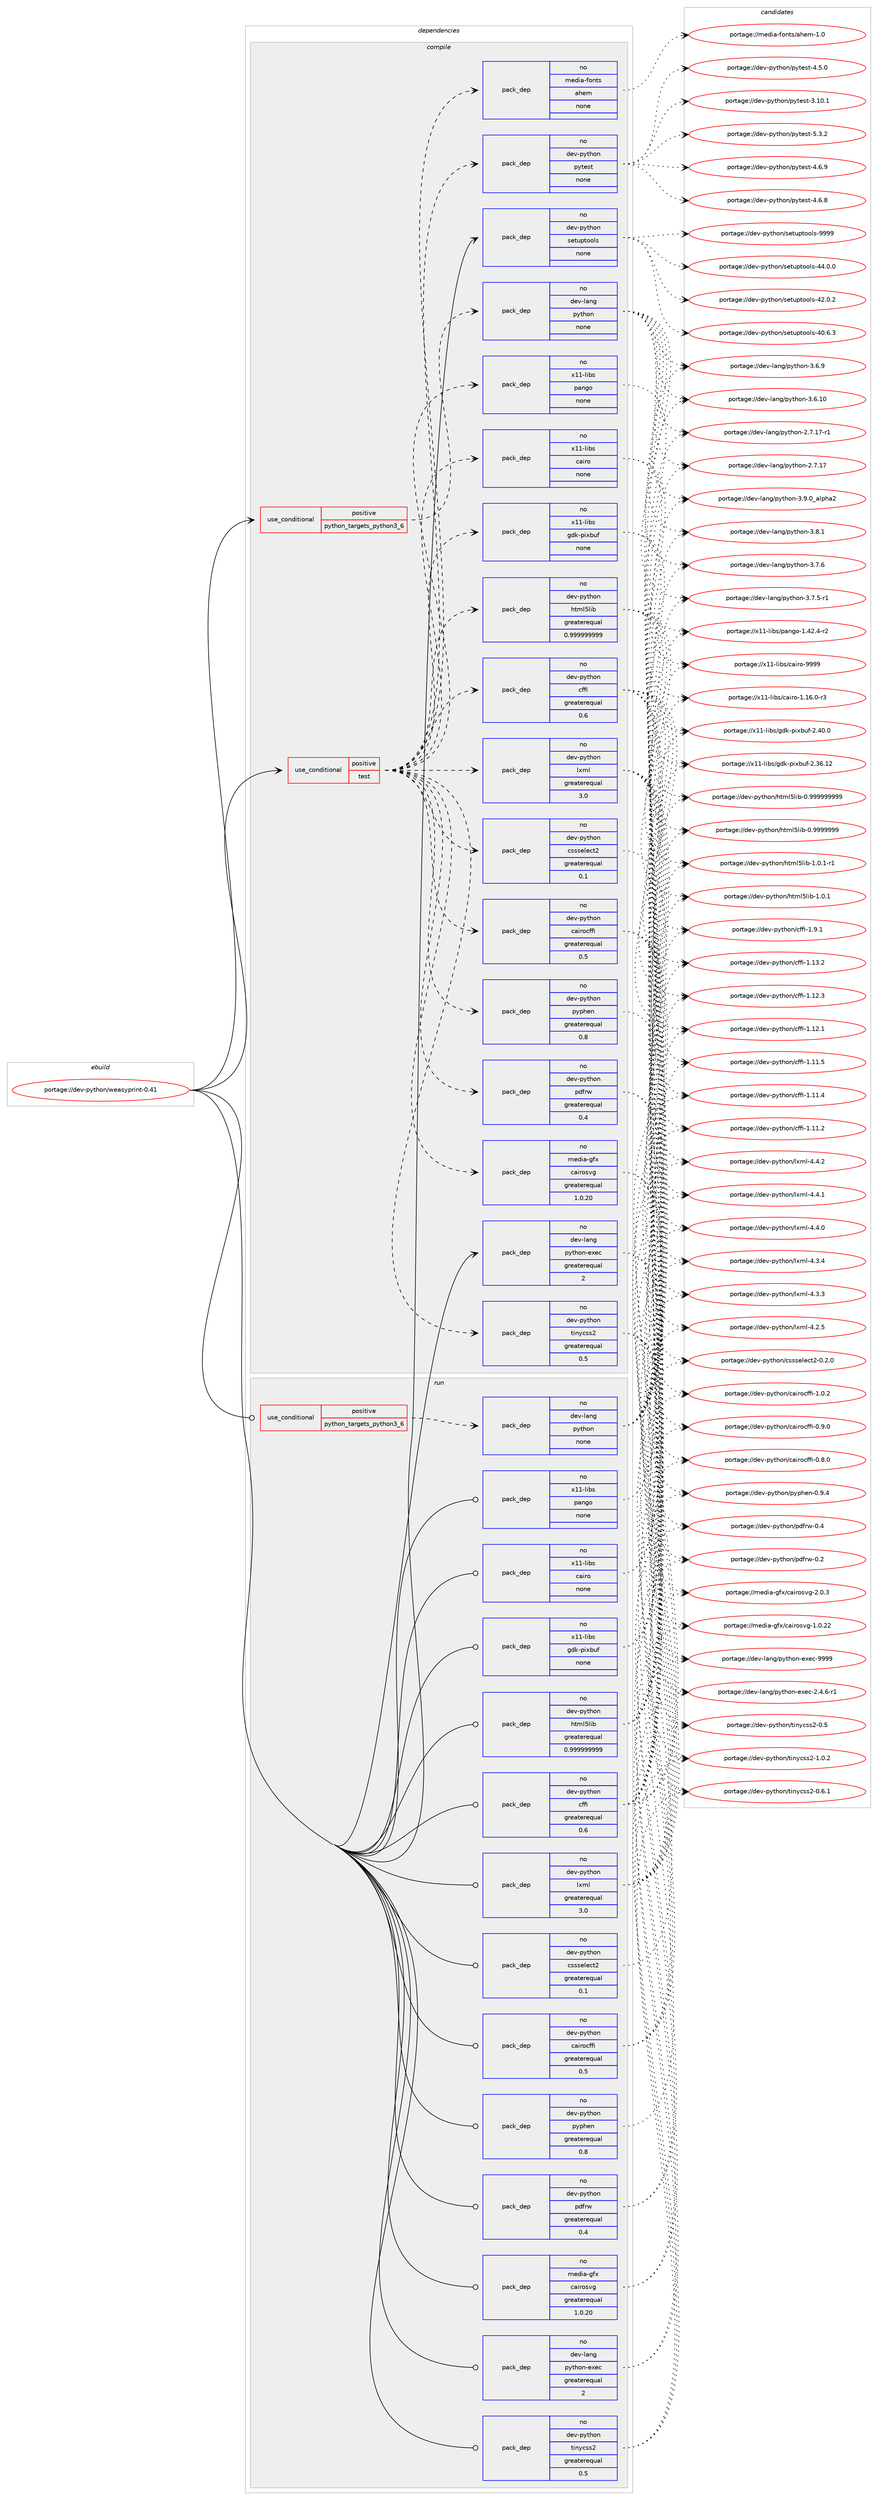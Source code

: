 digraph prolog {

# *************
# Graph options
# *************

newrank=true;
concentrate=true;
compound=true;
graph [rankdir=LR,fontname=Helvetica,fontsize=10,ranksep=1.5];#, ranksep=2.5, nodesep=0.2];
edge  [arrowhead=vee];
node  [fontname=Helvetica,fontsize=10];

# **********
# The ebuild
# **********

subgraph cluster_leftcol {
color=gray;
label=<<i>ebuild</i>>;
id [label="portage://dev-python/weasyprint-0.41", color=red, width=4, href="../dev-python/weasyprint-0.41.svg"];
}

# ****************
# The dependencies
# ****************

subgraph cluster_midcol {
color=gray;
label=<<i>dependencies</i>>;
subgraph cluster_compile {
fillcolor="#eeeeee";
style=filled;
label=<<i>compile</i>>;
subgraph cond103849 {
dependency418624 [label=<<TABLE BORDER="0" CELLBORDER="1" CELLSPACING="0" CELLPADDING="4"><TR><TD ROWSPAN="3" CELLPADDING="10">use_conditional</TD></TR><TR><TD>positive</TD></TR><TR><TD>python_targets_python3_6</TD></TR></TABLE>>, shape=none, color=red];
subgraph pack309894 {
dependency418625 [label=<<TABLE BORDER="0" CELLBORDER="1" CELLSPACING="0" CELLPADDING="4" WIDTH="220"><TR><TD ROWSPAN="6" CELLPADDING="30">pack_dep</TD></TR><TR><TD WIDTH="110">no</TD></TR><TR><TD>dev-lang</TD></TR><TR><TD>python</TD></TR><TR><TD>none</TD></TR><TR><TD></TD></TR></TABLE>>, shape=none, color=blue];
}
dependency418624:e -> dependency418625:w [weight=20,style="dashed",arrowhead="vee"];
}
id:e -> dependency418624:w [weight=20,style="solid",arrowhead="vee"];
subgraph cond103850 {
dependency418626 [label=<<TABLE BORDER="0" CELLBORDER="1" CELLSPACING="0" CELLPADDING="4"><TR><TD ROWSPAN="3" CELLPADDING="10">use_conditional</TD></TR><TR><TD>positive</TD></TR><TR><TD>test</TD></TR></TABLE>>, shape=none, color=red];
subgraph pack309895 {
dependency418627 [label=<<TABLE BORDER="0" CELLBORDER="1" CELLSPACING="0" CELLPADDING="4" WIDTH="220"><TR><TD ROWSPAN="6" CELLPADDING="30">pack_dep</TD></TR><TR><TD WIDTH="110">no</TD></TR><TR><TD>x11-libs</TD></TR><TR><TD>cairo</TD></TR><TR><TD>none</TD></TR><TR><TD></TD></TR></TABLE>>, shape=none, color=blue];
}
dependency418626:e -> dependency418627:w [weight=20,style="dashed",arrowhead="vee"];
subgraph pack309896 {
dependency418628 [label=<<TABLE BORDER="0" CELLBORDER="1" CELLSPACING="0" CELLPADDING="4" WIDTH="220"><TR><TD ROWSPAN="6" CELLPADDING="30">pack_dep</TD></TR><TR><TD WIDTH="110">no</TD></TR><TR><TD>x11-libs</TD></TR><TR><TD>gdk-pixbuf</TD></TR><TR><TD>none</TD></TR><TR><TD></TD></TR></TABLE>>, shape=none, color=blue];
}
dependency418626:e -> dependency418628:w [weight=20,style="dashed",arrowhead="vee"];
subgraph pack309897 {
dependency418629 [label=<<TABLE BORDER="0" CELLBORDER="1" CELLSPACING="0" CELLPADDING="4" WIDTH="220"><TR><TD ROWSPAN="6" CELLPADDING="30">pack_dep</TD></TR><TR><TD WIDTH="110">no</TD></TR><TR><TD>x11-libs</TD></TR><TR><TD>pango</TD></TR><TR><TD>none</TD></TR><TR><TD></TD></TR></TABLE>>, shape=none, color=blue];
}
dependency418626:e -> dependency418629:w [weight=20,style="dashed",arrowhead="vee"];
subgraph pack309898 {
dependency418630 [label=<<TABLE BORDER="0" CELLBORDER="1" CELLSPACING="0" CELLPADDING="4" WIDTH="220"><TR><TD ROWSPAN="6" CELLPADDING="30">pack_dep</TD></TR><TR><TD WIDTH="110">no</TD></TR><TR><TD>dev-python</TD></TR><TR><TD>cairocffi</TD></TR><TR><TD>greaterequal</TD></TR><TR><TD>0.5</TD></TR></TABLE>>, shape=none, color=blue];
}
dependency418626:e -> dependency418630:w [weight=20,style="dashed",arrowhead="vee"];
subgraph pack309899 {
dependency418631 [label=<<TABLE BORDER="0" CELLBORDER="1" CELLSPACING="0" CELLPADDING="4" WIDTH="220"><TR><TD ROWSPAN="6" CELLPADDING="30">pack_dep</TD></TR><TR><TD WIDTH="110">no</TD></TR><TR><TD>dev-python</TD></TR><TR><TD>cffi</TD></TR><TR><TD>greaterequal</TD></TR><TR><TD>0.6</TD></TR></TABLE>>, shape=none, color=blue];
}
dependency418626:e -> dependency418631:w [weight=20,style="dashed",arrowhead="vee"];
subgraph pack309900 {
dependency418632 [label=<<TABLE BORDER="0" CELLBORDER="1" CELLSPACING="0" CELLPADDING="4" WIDTH="220"><TR><TD ROWSPAN="6" CELLPADDING="30">pack_dep</TD></TR><TR><TD WIDTH="110">no</TD></TR><TR><TD>dev-python</TD></TR><TR><TD>cssselect2</TD></TR><TR><TD>greaterequal</TD></TR><TR><TD>0.1</TD></TR></TABLE>>, shape=none, color=blue];
}
dependency418626:e -> dependency418632:w [weight=20,style="dashed",arrowhead="vee"];
subgraph pack309901 {
dependency418633 [label=<<TABLE BORDER="0" CELLBORDER="1" CELLSPACING="0" CELLPADDING="4" WIDTH="220"><TR><TD ROWSPAN="6" CELLPADDING="30">pack_dep</TD></TR><TR><TD WIDTH="110">no</TD></TR><TR><TD>dev-python</TD></TR><TR><TD>html5lib</TD></TR><TR><TD>greaterequal</TD></TR><TR><TD>0.999999999</TD></TR></TABLE>>, shape=none, color=blue];
}
dependency418626:e -> dependency418633:w [weight=20,style="dashed",arrowhead="vee"];
subgraph pack309902 {
dependency418634 [label=<<TABLE BORDER="0" CELLBORDER="1" CELLSPACING="0" CELLPADDING="4" WIDTH="220"><TR><TD ROWSPAN="6" CELLPADDING="30">pack_dep</TD></TR><TR><TD WIDTH="110">no</TD></TR><TR><TD>dev-python</TD></TR><TR><TD>lxml</TD></TR><TR><TD>greaterequal</TD></TR><TR><TD>3.0</TD></TR></TABLE>>, shape=none, color=blue];
}
dependency418626:e -> dependency418634:w [weight=20,style="dashed",arrowhead="vee"];
subgraph pack309903 {
dependency418635 [label=<<TABLE BORDER="0" CELLBORDER="1" CELLSPACING="0" CELLPADDING="4" WIDTH="220"><TR><TD ROWSPAN="6" CELLPADDING="30">pack_dep</TD></TR><TR><TD WIDTH="110">no</TD></TR><TR><TD>dev-python</TD></TR><TR><TD>pyphen</TD></TR><TR><TD>greaterequal</TD></TR><TR><TD>0.8</TD></TR></TABLE>>, shape=none, color=blue];
}
dependency418626:e -> dependency418635:w [weight=20,style="dashed",arrowhead="vee"];
subgraph pack309904 {
dependency418636 [label=<<TABLE BORDER="0" CELLBORDER="1" CELLSPACING="0" CELLPADDING="4" WIDTH="220"><TR><TD ROWSPAN="6" CELLPADDING="30">pack_dep</TD></TR><TR><TD WIDTH="110">no</TD></TR><TR><TD>dev-python</TD></TR><TR><TD>tinycss2</TD></TR><TR><TD>greaterequal</TD></TR><TR><TD>0.5</TD></TR></TABLE>>, shape=none, color=blue];
}
dependency418626:e -> dependency418636:w [weight=20,style="dashed",arrowhead="vee"];
subgraph pack309905 {
dependency418637 [label=<<TABLE BORDER="0" CELLBORDER="1" CELLSPACING="0" CELLPADDING="4" WIDTH="220"><TR><TD ROWSPAN="6" CELLPADDING="30">pack_dep</TD></TR><TR><TD WIDTH="110">no</TD></TR><TR><TD>media-gfx</TD></TR><TR><TD>cairosvg</TD></TR><TR><TD>greaterequal</TD></TR><TR><TD>1.0.20</TD></TR></TABLE>>, shape=none, color=blue];
}
dependency418626:e -> dependency418637:w [weight=20,style="dashed",arrowhead="vee"];
subgraph pack309906 {
dependency418638 [label=<<TABLE BORDER="0" CELLBORDER="1" CELLSPACING="0" CELLPADDING="4" WIDTH="220"><TR><TD ROWSPAN="6" CELLPADDING="30">pack_dep</TD></TR><TR><TD WIDTH="110">no</TD></TR><TR><TD>dev-python</TD></TR><TR><TD>pdfrw</TD></TR><TR><TD>greaterequal</TD></TR><TR><TD>0.4</TD></TR></TABLE>>, shape=none, color=blue];
}
dependency418626:e -> dependency418638:w [weight=20,style="dashed",arrowhead="vee"];
subgraph pack309907 {
dependency418639 [label=<<TABLE BORDER="0" CELLBORDER="1" CELLSPACING="0" CELLPADDING="4" WIDTH="220"><TR><TD ROWSPAN="6" CELLPADDING="30">pack_dep</TD></TR><TR><TD WIDTH="110">no</TD></TR><TR><TD>dev-python</TD></TR><TR><TD>pytest</TD></TR><TR><TD>none</TD></TR><TR><TD></TD></TR></TABLE>>, shape=none, color=blue];
}
dependency418626:e -> dependency418639:w [weight=20,style="dashed",arrowhead="vee"];
subgraph pack309908 {
dependency418640 [label=<<TABLE BORDER="0" CELLBORDER="1" CELLSPACING="0" CELLPADDING="4" WIDTH="220"><TR><TD ROWSPAN="6" CELLPADDING="30">pack_dep</TD></TR><TR><TD WIDTH="110">no</TD></TR><TR><TD>media-fonts</TD></TR><TR><TD>ahem</TD></TR><TR><TD>none</TD></TR><TR><TD></TD></TR></TABLE>>, shape=none, color=blue];
}
dependency418626:e -> dependency418640:w [weight=20,style="dashed",arrowhead="vee"];
}
id:e -> dependency418626:w [weight=20,style="solid",arrowhead="vee"];
subgraph pack309909 {
dependency418641 [label=<<TABLE BORDER="0" CELLBORDER="1" CELLSPACING="0" CELLPADDING="4" WIDTH="220"><TR><TD ROWSPAN="6" CELLPADDING="30">pack_dep</TD></TR><TR><TD WIDTH="110">no</TD></TR><TR><TD>dev-lang</TD></TR><TR><TD>python-exec</TD></TR><TR><TD>greaterequal</TD></TR><TR><TD>2</TD></TR></TABLE>>, shape=none, color=blue];
}
id:e -> dependency418641:w [weight=20,style="solid",arrowhead="vee"];
subgraph pack309910 {
dependency418642 [label=<<TABLE BORDER="0" CELLBORDER="1" CELLSPACING="0" CELLPADDING="4" WIDTH="220"><TR><TD ROWSPAN="6" CELLPADDING="30">pack_dep</TD></TR><TR><TD WIDTH="110">no</TD></TR><TR><TD>dev-python</TD></TR><TR><TD>setuptools</TD></TR><TR><TD>none</TD></TR><TR><TD></TD></TR></TABLE>>, shape=none, color=blue];
}
id:e -> dependency418642:w [weight=20,style="solid",arrowhead="vee"];
}
subgraph cluster_compileandrun {
fillcolor="#eeeeee";
style=filled;
label=<<i>compile and run</i>>;
}
subgraph cluster_run {
fillcolor="#eeeeee";
style=filled;
label=<<i>run</i>>;
subgraph cond103851 {
dependency418643 [label=<<TABLE BORDER="0" CELLBORDER="1" CELLSPACING="0" CELLPADDING="4"><TR><TD ROWSPAN="3" CELLPADDING="10">use_conditional</TD></TR><TR><TD>positive</TD></TR><TR><TD>python_targets_python3_6</TD></TR></TABLE>>, shape=none, color=red];
subgraph pack309911 {
dependency418644 [label=<<TABLE BORDER="0" CELLBORDER="1" CELLSPACING="0" CELLPADDING="4" WIDTH="220"><TR><TD ROWSPAN="6" CELLPADDING="30">pack_dep</TD></TR><TR><TD WIDTH="110">no</TD></TR><TR><TD>dev-lang</TD></TR><TR><TD>python</TD></TR><TR><TD>none</TD></TR><TR><TD></TD></TR></TABLE>>, shape=none, color=blue];
}
dependency418643:e -> dependency418644:w [weight=20,style="dashed",arrowhead="vee"];
}
id:e -> dependency418643:w [weight=20,style="solid",arrowhead="odot"];
subgraph pack309912 {
dependency418645 [label=<<TABLE BORDER="0" CELLBORDER="1" CELLSPACING="0" CELLPADDING="4" WIDTH="220"><TR><TD ROWSPAN="6" CELLPADDING="30">pack_dep</TD></TR><TR><TD WIDTH="110">no</TD></TR><TR><TD>dev-lang</TD></TR><TR><TD>python-exec</TD></TR><TR><TD>greaterequal</TD></TR><TR><TD>2</TD></TR></TABLE>>, shape=none, color=blue];
}
id:e -> dependency418645:w [weight=20,style="solid",arrowhead="odot"];
subgraph pack309913 {
dependency418646 [label=<<TABLE BORDER="0" CELLBORDER="1" CELLSPACING="0" CELLPADDING="4" WIDTH="220"><TR><TD ROWSPAN="6" CELLPADDING="30">pack_dep</TD></TR><TR><TD WIDTH="110">no</TD></TR><TR><TD>dev-python</TD></TR><TR><TD>cairocffi</TD></TR><TR><TD>greaterequal</TD></TR><TR><TD>0.5</TD></TR></TABLE>>, shape=none, color=blue];
}
id:e -> dependency418646:w [weight=20,style="solid",arrowhead="odot"];
subgraph pack309914 {
dependency418647 [label=<<TABLE BORDER="0" CELLBORDER="1" CELLSPACING="0" CELLPADDING="4" WIDTH="220"><TR><TD ROWSPAN="6" CELLPADDING="30">pack_dep</TD></TR><TR><TD WIDTH="110">no</TD></TR><TR><TD>dev-python</TD></TR><TR><TD>cffi</TD></TR><TR><TD>greaterequal</TD></TR><TR><TD>0.6</TD></TR></TABLE>>, shape=none, color=blue];
}
id:e -> dependency418647:w [weight=20,style="solid",arrowhead="odot"];
subgraph pack309915 {
dependency418648 [label=<<TABLE BORDER="0" CELLBORDER="1" CELLSPACING="0" CELLPADDING="4" WIDTH="220"><TR><TD ROWSPAN="6" CELLPADDING="30">pack_dep</TD></TR><TR><TD WIDTH="110">no</TD></TR><TR><TD>dev-python</TD></TR><TR><TD>cssselect2</TD></TR><TR><TD>greaterequal</TD></TR><TR><TD>0.1</TD></TR></TABLE>>, shape=none, color=blue];
}
id:e -> dependency418648:w [weight=20,style="solid",arrowhead="odot"];
subgraph pack309916 {
dependency418649 [label=<<TABLE BORDER="0" CELLBORDER="1" CELLSPACING="0" CELLPADDING="4" WIDTH="220"><TR><TD ROWSPAN="6" CELLPADDING="30">pack_dep</TD></TR><TR><TD WIDTH="110">no</TD></TR><TR><TD>dev-python</TD></TR><TR><TD>html5lib</TD></TR><TR><TD>greaterequal</TD></TR><TR><TD>0.999999999</TD></TR></TABLE>>, shape=none, color=blue];
}
id:e -> dependency418649:w [weight=20,style="solid",arrowhead="odot"];
subgraph pack309917 {
dependency418650 [label=<<TABLE BORDER="0" CELLBORDER="1" CELLSPACING="0" CELLPADDING="4" WIDTH="220"><TR><TD ROWSPAN="6" CELLPADDING="30">pack_dep</TD></TR><TR><TD WIDTH="110">no</TD></TR><TR><TD>dev-python</TD></TR><TR><TD>lxml</TD></TR><TR><TD>greaterequal</TD></TR><TR><TD>3.0</TD></TR></TABLE>>, shape=none, color=blue];
}
id:e -> dependency418650:w [weight=20,style="solid",arrowhead="odot"];
subgraph pack309918 {
dependency418651 [label=<<TABLE BORDER="0" CELLBORDER="1" CELLSPACING="0" CELLPADDING="4" WIDTH="220"><TR><TD ROWSPAN="6" CELLPADDING="30">pack_dep</TD></TR><TR><TD WIDTH="110">no</TD></TR><TR><TD>dev-python</TD></TR><TR><TD>pdfrw</TD></TR><TR><TD>greaterequal</TD></TR><TR><TD>0.4</TD></TR></TABLE>>, shape=none, color=blue];
}
id:e -> dependency418651:w [weight=20,style="solid",arrowhead="odot"];
subgraph pack309919 {
dependency418652 [label=<<TABLE BORDER="0" CELLBORDER="1" CELLSPACING="0" CELLPADDING="4" WIDTH="220"><TR><TD ROWSPAN="6" CELLPADDING="30">pack_dep</TD></TR><TR><TD WIDTH="110">no</TD></TR><TR><TD>dev-python</TD></TR><TR><TD>pyphen</TD></TR><TR><TD>greaterequal</TD></TR><TR><TD>0.8</TD></TR></TABLE>>, shape=none, color=blue];
}
id:e -> dependency418652:w [weight=20,style="solid",arrowhead="odot"];
subgraph pack309920 {
dependency418653 [label=<<TABLE BORDER="0" CELLBORDER="1" CELLSPACING="0" CELLPADDING="4" WIDTH="220"><TR><TD ROWSPAN="6" CELLPADDING="30">pack_dep</TD></TR><TR><TD WIDTH="110">no</TD></TR><TR><TD>dev-python</TD></TR><TR><TD>tinycss2</TD></TR><TR><TD>greaterequal</TD></TR><TR><TD>0.5</TD></TR></TABLE>>, shape=none, color=blue];
}
id:e -> dependency418653:w [weight=20,style="solid",arrowhead="odot"];
subgraph pack309921 {
dependency418654 [label=<<TABLE BORDER="0" CELLBORDER="1" CELLSPACING="0" CELLPADDING="4" WIDTH="220"><TR><TD ROWSPAN="6" CELLPADDING="30">pack_dep</TD></TR><TR><TD WIDTH="110">no</TD></TR><TR><TD>media-gfx</TD></TR><TR><TD>cairosvg</TD></TR><TR><TD>greaterequal</TD></TR><TR><TD>1.0.20</TD></TR></TABLE>>, shape=none, color=blue];
}
id:e -> dependency418654:w [weight=20,style="solid",arrowhead="odot"];
subgraph pack309922 {
dependency418655 [label=<<TABLE BORDER="0" CELLBORDER="1" CELLSPACING="0" CELLPADDING="4" WIDTH="220"><TR><TD ROWSPAN="6" CELLPADDING="30">pack_dep</TD></TR><TR><TD WIDTH="110">no</TD></TR><TR><TD>x11-libs</TD></TR><TR><TD>cairo</TD></TR><TR><TD>none</TD></TR><TR><TD></TD></TR></TABLE>>, shape=none, color=blue];
}
id:e -> dependency418655:w [weight=20,style="solid",arrowhead="odot"];
subgraph pack309923 {
dependency418656 [label=<<TABLE BORDER="0" CELLBORDER="1" CELLSPACING="0" CELLPADDING="4" WIDTH="220"><TR><TD ROWSPAN="6" CELLPADDING="30">pack_dep</TD></TR><TR><TD WIDTH="110">no</TD></TR><TR><TD>x11-libs</TD></TR><TR><TD>gdk-pixbuf</TD></TR><TR><TD>none</TD></TR><TR><TD></TD></TR></TABLE>>, shape=none, color=blue];
}
id:e -> dependency418656:w [weight=20,style="solid",arrowhead="odot"];
subgraph pack309924 {
dependency418657 [label=<<TABLE BORDER="0" CELLBORDER="1" CELLSPACING="0" CELLPADDING="4" WIDTH="220"><TR><TD ROWSPAN="6" CELLPADDING="30">pack_dep</TD></TR><TR><TD WIDTH="110">no</TD></TR><TR><TD>x11-libs</TD></TR><TR><TD>pango</TD></TR><TR><TD>none</TD></TR><TR><TD></TD></TR></TABLE>>, shape=none, color=blue];
}
id:e -> dependency418657:w [weight=20,style="solid",arrowhead="odot"];
}
}

# **************
# The candidates
# **************

subgraph cluster_choices {
rank=same;
color=gray;
label=<<i>candidates</i>>;

subgraph choice309894 {
color=black;
nodesep=1;
choice10010111845108971101034711212111610411111045514657464895971081121049750 [label="portage://dev-lang/python-3.9.0_alpha2", color=red, width=4,href="../dev-lang/python-3.9.0_alpha2.svg"];
choice100101118451089711010347112121116104111110455146564649 [label="portage://dev-lang/python-3.8.1", color=red, width=4,href="../dev-lang/python-3.8.1.svg"];
choice100101118451089711010347112121116104111110455146554654 [label="portage://dev-lang/python-3.7.6", color=red, width=4,href="../dev-lang/python-3.7.6.svg"];
choice1001011184510897110103471121211161041111104551465546534511449 [label="portage://dev-lang/python-3.7.5-r1", color=red, width=4,href="../dev-lang/python-3.7.5-r1.svg"];
choice100101118451089711010347112121116104111110455146544657 [label="portage://dev-lang/python-3.6.9", color=red, width=4,href="../dev-lang/python-3.6.9.svg"];
choice10010111845108971101034711212111610411111045514654464948 [label="portage://dev-lang/python-3.6.10", color=red, width=4,href="../dev-lang/python-3.6.10.svg"];
choice100101118451089711010347112121116104111110455046554649554511449 [label="portage://dev-lang/python-2.7.17-r1", color=red, width=4,href="../dev-lang/python-2.7.17-r1.svg"];
choice10010111845108971101034711212111610411111045504655464955 [label="portage://dev-lang/python-2.7.17", color=red, width=4,href="../dev-lang/python-2.7.17.svg"];
dependency418625:e -> choice10010111845108971101034711212111610411111045514657464895971081121049750:w [style=dotted,weight="100"];
dependency418625:e -> choice100101118451089711010347112121116104111110455146564649:w [style=dotted,weight="100"];
dependency418625:e -> choice100101118451089711010347112121116104111110455146554654:w [style=dotted,weight="100"];
dependency418625:e -> choice1001011184510897110103471121211161041111104551465546534511449:w [style=dotted,weight="100"];
dependency418625:e -> choice100101118451089711010347112121116104111110455146544657:w [style=dotted,weight="100"];
dependency418625:e -> choice10010111845108971101034711212111610411111045514654464948:w [style=dotted,weight="100"];
dependency418625:e -> choice100101118451089711010347112121116104111110455046554649554511449:w [style=dotted,weight="100"];
dependency418625:e -> choice10010111845108971101034711212111610411111045504655464955:w [style=dotted,weight="100"];
}
subgraph choice309895 {
color=black;
nodesep=1;
choice120494945108105981154799971051141114557575757 [label="portage://x11-libs/cairo-9999", color=red, width=4,href="../x11-libs/cairo-9999.svg"];
choice12049494510810598115479997105114111454946495446484511451 [label="portage://x11-libs/cairo-1.16.0-r3", color=red, width=4,href="../x11-libs/cairo-1.16.0-r3.svg"];
dependency418627:e -> choice120494945108105981154799971051141114557575757:w [style=dotted,weight="100"];
dependency418627:e -> choice12049494510810598115479997105114111454946495446484511451:w [style=dotted,weight="100"];
}
subgraph choice309896 {
color=black;
nodesep=1;
choice1204949451081059811547103100107451121051209811710245504652484648 [label="portage://x11-libs/gdk-pixbuf-2.40.0", color=red, width=4,href="../x11-libs/gdk-pixbuf-2.40.0.svg"];
choice120494945108105981154710310010745112105120981171024550465154464950 [label="portage://x11-libs/gdk-pixbuf-2.36.12", color=red, width=4,href="../x11-libs/gdk-pixbuf-2.36.12.svg"];
dependency418628:e -> choice1204949451081059811547103100107451121051209811710245504652484648:w [style=dotted,weight="100"];
dependency418628:e -> choice120494945108105981154710310010745112105120981171024550465154464950:w [style=dotted,weight="100"];
}
subgraph choice309897 {
color=black;
nodesep=1;
choice120494945108105981154711297110103111454946525046524511450 [label="portage://x11-libs/pango-1.42.4-r2", color=red, width=4,href="../x11-libs/pango-1.42.4-r2.svg"];
dependency418629:e -> choice120494945108105981154711297110103111454946525046524511450:w [style=dotted,weight="100"];
}
subgraph choice309898 {
color=black;
nodesep=1;
choice1001011184511212111610411111047999710511411199102102105454946484650 [label="portage://dev-python/cairocffi-1.0.2", color=red, width=4,href="../dev-python/cairocffi-1.0.2.svg"];
choice1001011184511212111610411111047999710511411199102102105454846574648 [label="portage://dev-python/cairocffi-0.9.0", color=red, width=4,href="../dev-python/cairocffi-0.9.0.svg"];
choice1001011184511212111610411111047999710511411199102102105454846564648 [label="portage://dev-python/cairocffi-0.8.0", color=red, width=4,href="../dev-python/cairocffi-0.8.0.svg"];
dependency418630:e -> choice1001011184511212111610411111047999710511411199102102105454946484650:w [style=dotted,weight="100"];
dependency418630:e -> choice1001011184511212111610411111047999710511411199102102105454846574648:w [style=dotted,weight="100"];
dependency418630:e -> choice1001011184511212111610411111047999710511411199102102105454846564648:w [style=dotted,weight="100"];
}
subgraph choice309899 {
color=black;
nodesep=1;
choice100101118451121211161041111104799102102105454946574649 [label="portage://dev-python/cffi-1.9.1", color=red, width=4,href="../dev-python/cffi-1.9.1.svg"];
choice10010111845112121116104111110479910210210545494649514650 [label="portage://dev-python/cffi-1.13.2", color=red, width=4,href="../dev-python/cffi-1.13.2.svg"];
choice10010111845112121116104111110479910210210545494649504651 [label="portage://dev-python/cffi-1.12.3", color=red, width=4,href="../dev-python/cffi-1.12.3.svg"];
choice10010111845112121116104111110479910210210545494649504649 [label="portage://dev-python/cffi-1.12.1", color=red, width=4,href="../dev-python/cffi-1.12.1.svg"];
choice10010111845112121116104111110479910210210545494649494653 [label="portage://dev-python/cffi-1.11.5", color=red, width=4,href="../dev-python/cffi-1.11.5.svg"];
choice10010111845112121116104111110479910210210545494649494652 [label="portage://dev-python/cffi-1.11.4", color=red, width=4,href="../dev-python/cffi-1.11.4.svg"];
choice10010111845112121116104111110479910210210545494649494650 [label="portage://dev-python/cffi-1.11.2", color=red, width=4,href="../dev-python/cffi-1.11.2.svg"];
dependency418631:e -> choice100101118451121211161041111104799102102105454946574649:w [style=dotted,weight="100"];
dependency418631:e -> choice10010111845112121116104111110479910210210545494649514650:w [style=dotted,weight="100"];
dependency418631:e -> choice10010111845112121116104111110479910210210545494649504651:w [style=dotted,weight="100"];
dependency418631:e -> choice10010111845112121116104111110479910210210545494649504649:w [style=dotted,weight="100"];
dependency418631:e -> choice10010111845112121116104111110479910210210545494649494653:w [style=dotted,weight="100"];
dependency418631:e -> choice10010111845112121116104111110479910210210545494649494652:w [style=dotted,weight="100"];
dependency418631:e -> choice10010111845112121116104111110479910210210545494649494650:w [style=dotted,weight="100"];
}
subgraph choice309900 {
color=black;
nodesep=1;
choice1001011184511212111610411111047991151151151011081019911650454846504648 [label="portage://dev-python/cssselect2-0.2.0", color=red, width=4,href="../dev-python/cssselect2-0.2.0.svg"];
dependency418632:e -> choice1001011184511212111610411111047991151151151011081019911650454846504648:w [style=dotted,weight="100"];
}
subgraph choice309901 {
color=black;
nodesep=1;
choice100101118451121211161041111104710411610910853108105984549464846494511449 [label="portage://dev-python/html5lib-1.0.1-r1", color=red, width=4,href="../dev-python/html5lib-1.0.1-r1.svg"];
choice10010111845112121116104111110471041161091085310810598454946484649 [label="portage://dev-python/html5lib-1.0.1", color=red, width=4,href="../dev-python/html5lib-1.0.1.svg"];
choice10010111845112121116104111110471041161091085310810598454846575757575757575757 [label="portage://dev-python/html5lib-0.999999999", color=red, width=4,href="../dev-python/html5lib-0.999999999.svg"];
choice1001011184511212111610411111047104116109108531081059845484657575757575757 [label="portage://dev-python/html5lib-0.9999999", color=red, width=4,href="../dev-python/html5lib-0.9999999.svg"];
dependency418633:e -> choice100101118451121211161041111104710411610910853108105984549464846494511449:w [style=dotted,weight="100"];
dependency418633:e -> choice10010111845112121116104111110471041161091085310810598454946484649:w [style=dotted,weight="100"];
dependency418633:e -> choice10010111845112121116104111110471041161091085310810598454846575757575757575757:w [style=dotted,weight="100"];
dependency418633:e -> choice1001011184511212111610411111047104116109108531081059845484657575757575757:w [style=dotted,weight="100"];
}
subgraph choice309902 {
color=black;
nodesep=1;
choice1001011184511212111610411111047108120109108455246524650 [label="portage://dev-python/lxml-4.4.2", color=red, width=4,href="../dev-python/lxml-4.4.2.svg"];
choice1001011184511212111610411111047108120109108455246524649 [label="portage://dev-python/lxml-4.4.1", color=red, width=4,href="../dev-python/lxml-4.4.1.svg"];
choice1001011184511212111610411111047108120109108455246524648 [label="portage://dev-python/lxml-4.4.0", color=red, width=4,href="../dev-python/lxml-4.4.0.svg"];
choice1001011184511212111610411111047108120109108455246514652 [label="portage://dev-python/lxml-4.3.4", color=red, width=4,href="../dev-python/lxml-4.3.4.svg"];
choice1001011184511212111610411111047108120109108455246514651 [label="portage://dev-python/lxml-4.3.3", color=red, width=4,href="../dev-python/lxml-4.3.3.svg"];
choice1001011184511212111610411111047108120109108455246504653 [label="portage://dev-python/lxml-4.2.5", color=red, width=4,href="../dev-python/lxml-4.2.5.svg"];
dependency418634:e -> choice1001011184511212111610411111047108120109108455246524650:w [style=dotted,weight="100"];
dependency418634:e -> choice1001011184511212111610411111047108120109108455246524649:w [style=dotted,weight="100"];
dependency418634:e -> choice1001011184511212111610411111047108120109108455246524648:w [style=dotted,weight="100"];
dependency418634:e -> choice1001011184511212111610411111047108120109108455246514652:w [style=dotted,weight="100"];
dependency418634:e -> choice1001011184511212111610411111047108120109108455246514651:w [style=dotted,weight="100"];
dependency418634:e -> choice1001011184511212111610411111047108120109108455246504653:w [style=dotted,weight="100"];
}
subgraph choice309903 {
color=black;
nodesep=1;
choice1001011184511212111610411111047112121112104101110454846574652 [label="portage://dev-python/pyphen-0.9.4", color=red, width=4,href="../dev-python/pyphen-0.9.4.svg"];
dependency418635:e -> choice1001011184511212111610411111047112121112104101110454846574652:w [style=dotted,weight="100"];
}
subgraph choice309904 {
color=black;
nodesep=1;
choice10010111845112121116104111110471161051101219911511550454946484650 [label="portage://dev-python/tinycss2-1.0.2", color=red, width=4,href="../dev-python/tinycss2-1.0.2.svg"];
choice10010111845112121116104111110471161051101219911511550454846544649 [label="portage://dev-python/tinycss2-0.6.1", color=red, width=4,href="../dev-python/tinycss2-0.6.1.svg"];
choice1001011184511212111610411111047116105110121991151155045484653 [label="portage://dev-python/tinycss2-0.5", color=red, width=4,href="../dev-python/tinycss2-0.5.svg"];
dependency418636:e -> choice10010111845112121116104111110471161051101219911511550454946484650:w [style=dotted,weight="100"];
dependency418636:e -> choice10010111845112121116104111110471161051101219911511550454846544649:w [style=dotted,weight="100"];
dependency418636:e -> choice1001011184511212111610411111047116105110121991151155045484653:w [style=dotted,weight="100"];
}
subgraph choice309905 {
color=black;
nodesep=1;
choice1091011001059745103102120479997105114111115118103455046484651 [label="portage://media-gfx/cairosvg-2.0.3", color=red, width=4,href="../media-gfx/cairosvg-2.0.3.svg"];
choice109101100105974510310212047999710511411111511810345494648465050 [label="portage://media-gfx/cairosvg-1.0.22", color=red, width=4,href="../media-gfx/cairosvg-1.0.22.svg"];
dependency418637:e -> choice1091011001059745103102120479997105114111115118103455046484651:w [style=dotted,weight="100"];
dependency418637:e -> choice109101100105974510310212047999710511411111511810345494648465050:w [style=dotted,weight="100"];
}
subgraph choice309906 {
color=black;
nodesep=1;
choice100101118451121211161041111104711210010211411945484652 [label="portage://dev-python/pdfrw-0.4", color=red, width=4,href="../dev-python/pdfrw-0.4.svg"];
choice100101118451121211161041111104711210010211411945484650 [label="portage://dev-python/pdfrw-0.2", color=red, width=4,href="../dev-python/pdfrw-0.2.svg"];
dependency418638:e -> choice100101118451121211161041111104711210010211411945484652:w [style=dotted,weight="100"];
dependency418638:e -> choice100101118451121211161041111104711210010211411945484650:w [style=dotted,weight="100"];
}
subgraph choice309907 {
color=black;
nodesep=1;
choice1001011184511212111610411111047112121116101115116455346514650 [label="portage://dev-python/pytest-5.3.2", color=red, width=4,href="../dev-python/pytest-5.3.2.svg"];
choice1001011184511212111610411111047112121116101115116455246544657 [label="portage://dev-python/pytest-4.6.9", color=red, width=4,href="../dev-python/pytest-4.6.9.svg"];
choice1001011184511212111610411111047112121116101115116455246544656 [label="portage://dev-python/pytest-4.6.8", color=red, width=4,href="../dev-python/pytest-4.6.8.svg"];
choice1001011184511212111610411111047112121116101115116455246534648 [label="portage://dev-python/pytest-4.5.0", color=red, width=4,href="../dev-python/pytest-4.5.0.svg"];
choice100101118451121211161041111104711212111610111511645514649484649 [label="portage://dev-python/pytest-3.10.1", color=red, width=4,href="../dev-python/pytest-3.10.1.svg"];
dependency418639:e -> choice1001011184511212111610411111047112121116101115116455346514650:w [style=dotted,weight="100"];
dependency418639:e -> choice1001011184511212111610411111047112121116101115116455246544657:w [style=dotted,weight="100"];
dependency418639:e -> choice1001011184511212111610411111047112121116101115116455246544656:w [style=dotted,weight="100"];
dependency418639:e -> choice1001011184511212111610411111047112121116101115116455246534648:w [style=dotted,weight="100"];
dependency418639:e -> choice100101118451121211161041111104711212111610111511645514649484649:w [style=dotted,weight="100"];
}
subgraph choice309908 {
color=black;
nodesep=1;
choice1091011001059745102111110116115479710410110945494648 [label="portage://media-fonts/ahem-1.0", color=red, width=4,href="../media-fonts/ahem-1.0.svg"];
dependency418640:e -> choice1091011001059745102111110116115479710410110945494648:w [style=dotted,weight="100"];
}
subgraph choice309909 {
color=black;
nodesep=1;
choice10010111845108971101034711212111610411111045101120101994557575757 [label="portage://dev-lang/python-exec-9999", color=red, width=4,href="../dev-lang/python-exec-9999.svg"];
choice10010111845108971101034711212111610411111045101120101994550465246544511449 [label="portage://dev-lang/python-exec-2.4.6-r1", color=red, width=4,href="../dev-lang/python-exec-2.4.6-r1.svg"];
dependency418641:e -> choice10010111845108971101034711212111610411111045101120101994557575757:w [style=dotted,weight="100"];
dependency418641:e -> choice10010111845108971101034711212111610411111045101120101994550465246544511449:w [style=dotted,weight="100"];
}
subgraph choice309910 {
color=black;
nodesep=1;
choice10010111845112121116104111110471151011161171121161111111081154557575757 [label="portage://dev-python/setuptools-9999", color=red, width=4,href="../dev-python/setuptools-9999.svg"];
choice100101118451121211161041111104711510111611711211611111110811545525246484648 [label="portage://dev-python/setuptools-44.0.0", color=red, width=4,href="../dev-python/setuptools-44.0.0.svg"];
choice100101118451121211161041111104711510111611711211611111110811545525046484650 [label="portage://dev-python/setuptools-42.0.2", color=red, width=4,href="../dev-python/setuptools-42.0.2.svg"];
choice100101118451121211161041111104711510111611711211611111110811545524846544651 [label="portage://dev-python/setuptools-40.6.3", color=red, width=4,href="../dev-python/setuptools-40.6.3.svg"];
dependency418642:e -> choice10010111845112121116104111110471151011161171121161111111081154557575757:w [style=dotted,weight="100"];
dependency418642:e -> choice100101118451121211161041111104711510111611711211611111110811545525246484648:w [style=dotted,weight="100"];
dependency418642:e -> choice100101118451121211161041111104711510111611711211611111110811545525046484650:w [style=dotted,weight="100"];
dependency418642:e -> choice100101118451121211161041111104711510111611711211611111110811545524846544651:w [style=dotted,weight="100"];
}
subgraph choice309911 {
color=black;
nodesep=1;
choice10010111845108971101034711212111610411111045514657464895971081121049750 [label="portage://dev-lang/python-3.9.0_alpha2", color=red, width=4,href="../dev-lang/python-3.9.0_alpha2.svg"];
choice100101118451089711010347112121116104111110455146564649 [label="portage://dev-lang/python-3.8.1", color=red, width=4,href="../dev-lang/python-3.8.1.svg"];
choice100101118451089711010347112121116104111110455146554654 [label="portage://dev-lang/python-3.7.6", color=red, width=4,href="../dev-lang/python-3.7.6.svg"];
choice1001011184510897110103471121211161041111104551465546534511449 [label="portage://dev-lang/python-3.7.5-r1", color=red, width=4,href="../dev-lang/python-3.7.5-r1.svg"];
choice100101118451089711010347112121116104111110455146544657 [label="portage://dev-lang/python-3.6.9", color=red, width=4,href="../dev-lang/python-3.6.9.svg"];
choice10010111845108971101034711212111610411111045514654464948 [label="portage://dev-lang/python-3.6.10", color=red, width=4,href="../dev-lang/python-3.6.10.svg"];
choice100101118451089711010347112121116104111110455046554649554511449 [label="portage://dev-lang/python-2.7.17-r1", color=red, width=4,href="../dev-lang/python-2.7.17-r1.svg"];
choice10010111845108971101034711212111610411111045504655464955 [label="portage://dev-lang/python-2.7.17", color=red, width=4,href="../dev-lang/python-2.7.17.svg"];
dependency418644:e -> choice10010111845108971101034711212111610411111045514657464895971081121049750:w [style=dotted,weight="100"];
dependency418644:e -> choice100101118451089711010347112121116104111110455146564649:w [style=dotted,weight="100"];
dependency418644:e -> choice100101118451089711010347112121116104111110455146554654:w [style=dotted,weight="100"];
dependency418644:e -> choice1001011184510897110103471121211161041111104551465546534511449:w [style=dotted,weight="100"];
dependency418644:e -> choice100101118451089711010347112121116104111110455146544657:w [style=dotted,weight="100"];
dependency418644:e -> choice10010111845108971101034711212111610411111045514654464948:w [style=dotted,weight="100"];
dependency418644:e -> choice100101118451089711010347112121116104111110455046554649554511449:w [style=dotted,weight="100"];
dependency418644:e -> choice10010111845108971101034711212111610411111045504655464955:w [style=dotted,weight="100"];
}
subgraph choice309912 {
color=black;
nodesep=1;
choice10010111845108971101034711212111610411111045101120101994557575757 [label="portage://dev-lang/python-exec-9999", color=red, width=4,href="../dev-lang/python-exec-9999.svg"];
choice10010111845108971101034711212111610411111045101120101994550465246544511449 [label="portage://dev-lang/python-exec-2.4.6-r1", color=red, width=4,href="../dev-lang/python-exec-2.4.6-r1.svg"];
dependency418645:e -> choice10010111845108971101034711212111610411111045101120101994557575757:w [style=dotted,weight="100"];
dependency418645:e -> choice10010111845108971101034711212111610411111045101120101994550465246544511449:w [style=dotted,weight="100"];
}
subgraph choice309913 {
color=black;
nodesep=1;
choice1001011184511212111610411111047999710511411199102102105454946484650 [label="portage://dev-python/cairocffi-1.0.2", color=red, width=4,href="../dev-python/cairocffi-1.0.2.svg"];
choice1001011184511212111610411111047999710511411199102102105454846574648 [label="portage://dev-python/cairocffi-0.9.0", color=red, width=4,href="../dev-python/cairocffi-0.9.0.svg"];
choice1001011184511212111610411111047999710511411199102102105454846564648 [label="portage://dev-python/cairocffi-0.8.0", color=red, width=4,href="../dev-python/cairocffi-0.8.0.svg"];
dependency418646:e -> choice1001011184511212111610411111047999710511411199102102105454946484650:w [style=dotted,weight="100"];
dependency418646:e -> choice1001011184511212111610411111047999710511411199102102105454846574648:w [style=dotted,weight="100"];
dependency418646:e -> choice1001011184511212111610411111047999710511411199102102105454846564648:w [style=dotted,weight="100"];
}
subgraph choice309914 {
color=black;
nodesep=1;
choice100101118451121211161041111104799102102105454946574649 [label="portage://dev-python/cffi-1.9.1", color=red, width=4,href="../dev-python/cffi-1.9.1.svg"];
choice10010111845112121116104111110479910210210545494649514650 [label="portage://dev-python/cffi-1.13.2", color=red, width=4,href="../dev-python/cffi-1.13.2.svg"];
choice10010111845112121116104111110479910210210545494649504651 [label="portage://dev-python/cffi-1.12.3", color=red, width=4,href="../dev-python/cffi-1.12.3.svg"];
choice10010111845112121116104111110479910210210545494649504649 [label="portage://dev-python/cffi-1.12.1", color=red, width=4,href="../dev-python/cffi-1.12.1.svg"];
choice10010111845112121116104111110479910210210545494649494653 [label="portage://dev-python/cffi-1.11.5", color=red, width=4,href="../dev-python/cffi-1.11.5.svg"];
choice10010111845112121116104111110479910210210545494649494652 [label="portage://dev-python/cffi-1.11.4", color=red, width=4,href="../dev-python/cffi-1.11.4.svg"];
choice10010111845112121116104111110479910210210545494649494650 [label="portage://dev-python/cffi-1.11.2", color=red, width=4,href="../dev-python/cffi-1.11.2.svg"];
dependency418647:e -> choice100101118451121211161041111104799102102105454946574649:w [style=dotted,weight="100"];
dependency418647:e -> choice10010111845112121116104111110479910210210545494649514650:w [style=dotted,weight="100"];
dependency418647:e -> choice10010111845112121116104111110479910210210545494649504651:w [style=dotted,weight="100"];
dependency418647:e -> choice10010111845112121116104111110479910210210545494649504649:w [style=dotted,weight="100"];
dependency418647:e -> choice10010111845112121116104111110479910210210545494649494653:w [style=dotted,weight="100"];
dependency418647:e -> choice10010111845112121116104111110479910210210545494649494652:w [style=dotted,weight="100"];
dependency418647:e -> choice10010111845112121116104111110479910210210545494649494650:w [style=dotted,weight="100"];
}
subgraph choice309915 {
color=black;
nodesep=1;
choice1001011184511212111610411111047991151151151011081019911650454846504648 [label="portage://dev-python/cssselect2-0.2.0", color=red, width=4,href="../dev-python/cssselect2-0.2.0.svg"];
dependency418648:e -> choice1001011184511212111610411111047991151151151011081019911650454846504648:w [style=dotted,weight="100"];
}
subgraph choice309916 {
color=black;
nodesep=1;
choice100101118451121211161041111104710411610910853108105984549464846494511449 [label="portage://dev-python/html5lib-1.0.1-r1", color=red, width=4,href="../dev-python/html5lib-1.0.1-r1.svg"];
choice10010111845112121116104111110471041161091085310810598454946484649 [label="portage://dev-python/html5lib-1.0.1", color=red, width=4,href="../dev-python/html5lib-1.0.1.svg"];
choice10010111845112121116104111110471041161091085310810598454846575757575757575757 [label="portage://dev-python/html5lib-0.999999999", color=red, width=4,href="../dev-python/html5lib-0.999999999.svg"];
choice1001011184511212111610411111047104116109108531081059845484657575757575757 [label="portage://dev-python/html5lib-0.9999999", color=red, width=4,href="../dev-python/html5lib-0.9999999.svg"];
dependency418649:e -> choice100101118451121211161041111104710411610910853108105984549464846494511449:w [style=dotted,weight="100"];
dependency418649:e -> choice10010111845112121116104111110471041161091085310810598454946484649:w [style=dotted,weight="100"];
dependency418649:e -> choice10010111845112121116104111110471041161091085310810598454846575757575757575757:w [style=dotted,weight="100"];
dependency418649:e -> choice1001011184511212111610411111047104116109108531081059845484657575757575757:w [style=dotted,weight="100"];
}
subgraph choice309917 {
color=black;
nodesep=1;
choice1001011184511212111610411111047108120109108455246524650 [label="portage://dev-python/lxml-4.4.2", color=red, width=4,href="../dev-python/lxml-4.4.2.svg"];
choice1001011184511212111610411111047108120109108455246524649 [label="portage://dev-python/lxml-4.4.1", color=red, width=4,href="../dev-python/lxml-4.4.1.svg"];
choice1001011184511212111610411111047108120109108455246524648 [label="portage://dev-python/lxml-4.4.0", color=red, width=4,href="../dev-python/lxml-4.4.0.svg"];
choice1001011184511212111610411111047108120109108455246514652 [label="portage://dev-python/lxml-4.3.4", color=red, width=4,href="../dev-python/lxml-4.3.4.svg"];
choice1001011184511212111610411111047108120109108455246514651 [label="portage://dev-python/lxml-4.3.3", color=red, width=4,href="../dev-python/lxml-4.3.3.svg"];
choice1001011184511212111610411111047108120109108455246504653 [label="portage://dev-python/lxml-4.2.5", color=red, width=4,href="../dev-python/lxml-4.2.5.svg"];
dependency418650:e -> choice1001011184511212111610411111047108120109108455246524650:w [style=dotted,weight="100"];
dependency418650:e -> choice1001011184511212111610411111047108120109108455246524649:w [style=dotted,weight="100"];
dependency418650:e -> choice1001011184511212111610411111047108120109108455246524648:w [style=dotted,weight="100"];
dependency418650:e -> choice1001011184511212111610411111047108120109108455246514652:w [style=dotted,weight="100"];
dependency418650:e -> choice1001011184511212111610411111047108120109108455246514651:w [style=dotted,weight="100"];
dependency418650:e -> choice1001011184511212111610411111047108120109108455246504653:w [style=dotted,weight="100"];
}
subgraph choice309918 {
color=black;
nodesep=1;
choice100101118451121211161041111104711210010211411945484652 [label="portage://dev-python/pdfrw-0.4", color=red, width=4,href="../dev-python/pdfrw-0.4.svg"];
choice100101118451121211161041111104711210010211411945484650 [label="portage://dev-python/pdfrw-0.2", color=red, width=4,href="../dev-python/pdfrw-0.2.svg"];
dependency418651:e -> choice100101118451121211161041111104711210010211411945484652:w [style=dotted,weight="100"];
dependency418651:e -> choice100101118451121211161041111104711210010211411945484650:w [style=dotted,weight="100"];
}
subgraph choice309919 {
color=black;
nodesep=1;
choice1001011184511212111610411111047112121112104101110454846574652 [label="portage://dev-python/pyphen-0.9.4", color=red, width=4,href="../dev-python/pyphen-0.9.4.svg"];
dependency418652:e -> choice1001011184511212111610411111047112121112104101110454846574652:w [style=dotted,weight="100"];
}
subgraph choice309920 {
color=black;
nodesep=1;
choice10010111845112121116104111110471161051101219911511550454946484650 [label="portage://dev-python/tinycss2-1.0.2", color=red, width=4,href="../dev-python/tinycss2-1.0.2.svg"];
choice10010111845112121116104111110471161051101219911511550454846544649 [label="portage://dev-python/tinycss2-0.6.1", color=red, width=4,href="../dev-python/tinycss2-0.6.1.svg"];
choice1001011184511212111610411111047116105110121991151155045484653 [label="portage://dev-python/tinycss2-0.5", color=red, width=4,href="../dev-python/tinycss2-0.5.svg"];
dependency418653:e -> choice10010111845112121116104111110471161051101219911511550454946484650:w [style=dotted,weight="100"];
dependency418653:e -> choice10010111845112121116104111110471161051101219911511550454846544649:w [style=dotted,weight="100"];
dependency418653:e -> choice1001011184511212111610411111047116105110121991151155045484653:w [style=dotted,weight="100"];
}
subgraph choice309921 {
color=black;
nodesep=1;
choice1091011001059745103102120479997105114111115118103455046484651 [label="portage://media-gfx/cairosvg-2.0.3", color=red, width=4,href="../media-gfx/cairosvg-2.0.3.svg"];
choice109101100105974510310212047999710511411111511810345494648465050 [label="portage://media-gfx/cairosvg-1.0.22", color=red, width=4,href="../media-gfx/cairosvg-1.0.22.svg"];
dependency418654:e -> choice1091011001059745103102120479997105114111115118103455046484651:w [style=dotted,weight="100"];
dependency418654:e -> choice109101100105974510310212047999710511411111511810345494648465050:w [style=dotted,weight="100"];
}
subgraph choice309922 {
color=black;
nodesep=1;
choice120494945108105981154799971051141114557575757 [label="portage://x11-libs/cairo-9999", color=red, width=4,href="../x11-libs/cairo-9999.svg"];
choice12049494510810598115479997105114111454946495446484511451 [label="portage://x11-libs/cairo-1.16.0-r3", color=red, width=4,href="../x11-libs/cairo-1.16.0-r3.svg"];
dependency418655:e -> choice120494945108105981154799971051141114557575757:w [style=dotted,weight="100"];
dependency418655:e -> choice12049494510810598115479997105114111454946495446484511451:w [style=dotted,weight="100"];
}
subgraph choice309923 {
color=black;
nodesep=1;
choice1204949451081059811547103100107451121051209811710245504652484648 [label="portage://x11-libs/gdk-pixbuf-2.40.0", color=red, width=4,href="../x11-libs/gdk-pixbuf-2.40.0.svg"];
choice120494945108105981154710310010745112105120981171024550465154464950 [label="portage://x11-libs/gdk-pixbuf-2.36.12", color=red, width=4,href="../x11-libs/gdk-pixbuf-2.36.12.svg"];
dependency418656:e -> choice1204949451081059811547103100107451121051209811710245504652484648:w [style=dotted,weight="100"];
dependency418656:e -> choice120494945108105981154710310010745112105120981171024550465154464950:w [style=dotted,weight="100"];
}
subgraph choice309924 {
color=black;
nodesep=1;
choice120494945108105981154711297110103111454946525046524511450 [label="portage://x11-libs/pango-1.42.4-r2", color=red, width=4,href="../x11-libs/pango-1.42.4-r2.svg"];
dependency418657:e -> choice120494945108105981154711297110103111454946525046524511450:w [style=dotted,weight="100"];
}
}

}
